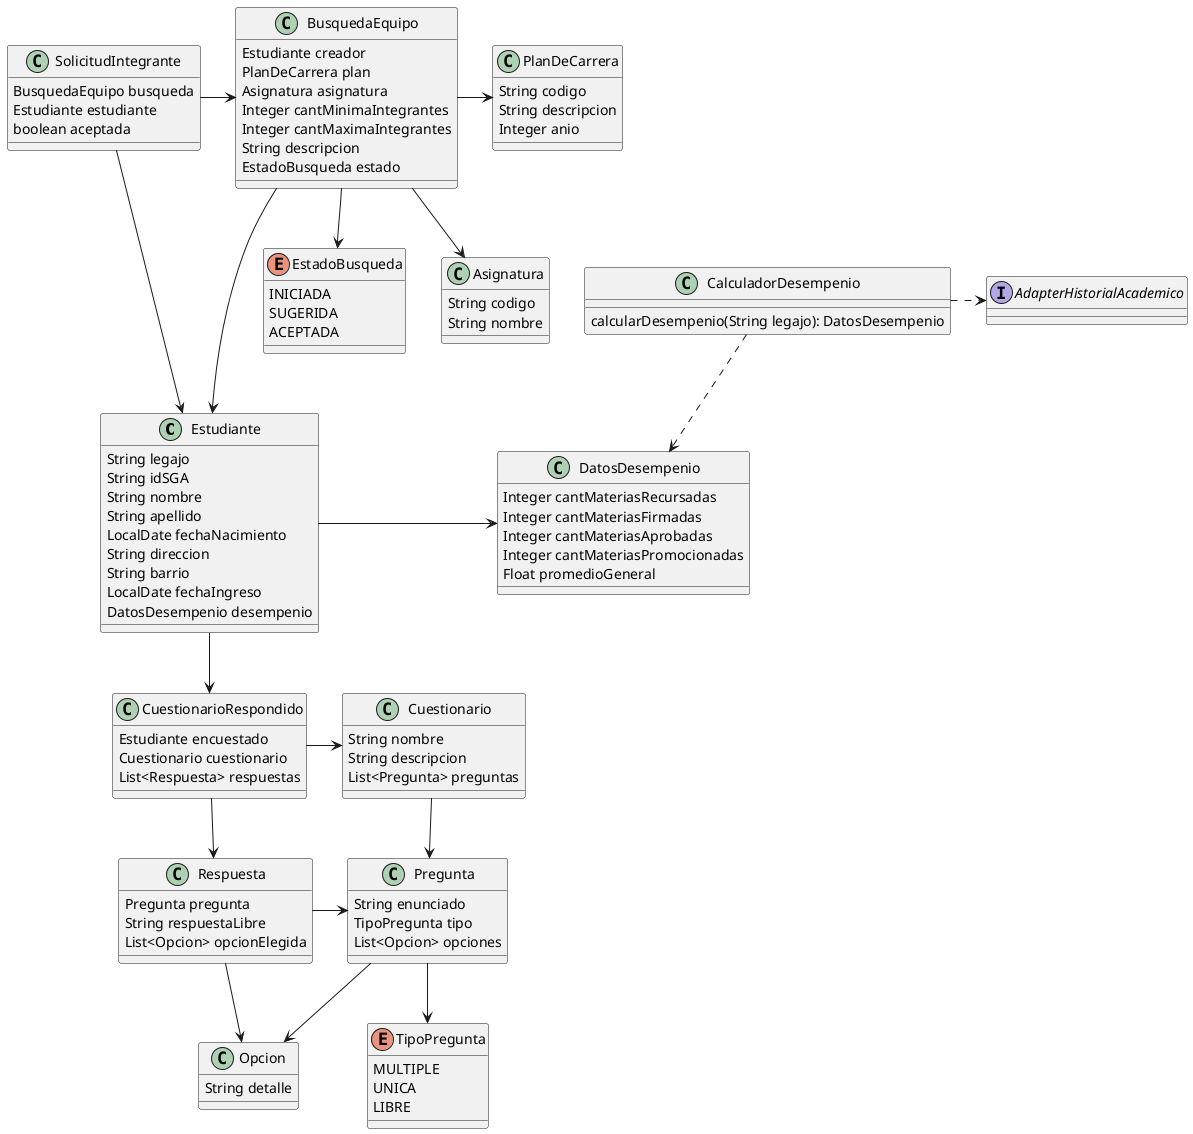 @startuml
'https://plantuml.com/class-diagram

class Estudiante {
    String legajo
    String idSGA
    String nombre
    String apellido
    LocalDate fechaNacimiento
    String direccion
    String barrio
    LocalDate fechaIngreso
    DatosDesempenio desempenio
}

Estudiante -> DatosDesempenio

class DatosDesempenio {
    Integer cantMateriasRecursadas
    Integer cantMateriasFirmadas
    Integer cantMateriasAprobadas
    Integer cantMateriasPromocionadas
    Float promedioGeneral
}

class CalculadorDesempenio {
    calcularDesempenio(String legajo): DatosDesempenio
}

interface AdapterHistorialAcademico

CalculadorDesempenio .> AdapterHistorialAcademico
CalculadorDesempenio ..> DatosDesempenio

class CuestionarioRespondido {
    Estudiante encuestado
    Cuestionario cuestionario
    List<Respuesta> respuestas
}

class Respuesta {
    Pregunta pregunta
    String respuestaLibre
    List<Opcion> opcionElegida
}

Estudiante --> CuestionarioRespondido
CuestionarioRespondido -> Cuestionario
CuestionarioRespondido --> Respuesta
Respuesta -> Pregunta
Respuesta --> Opcion

class Cuestionario {
    String nombre
    String descripcion
    List<Pregunta> preguntas
}

enum TipoPregunta {
    MULTIPLE
    UNICA
    LIBRE
}

class Pregunta {
    String enunciado
    TipoPregunta tipo
    List<Opcion> opciones
}

class Opcion {
    String detalle
}

Cuestionario -> Pregunta
Pregunta -> Opcion
Pregunta --> TipoPregunta

class BusquedaEquipo {
    Estudiante creador
    PlanDeCarrera plan
    Asignatura asignatura
    Integer cantMinimaIntegrantes
    Integer cantMaximaIntegrantes
    String descripcion
    EstadoBusqueda estado
}

enum EstadoBusqueda {
    INICIADA
    SUGERIDA
    ACEPTADA
}

class PlanDeCarrera {
    String codigo
    String descripcion
    Integer anio
}

class Asignatura {
    String codigo
    String nombre
}

BusquedaEquipo -> PlanDeCarrera
BusquedaEquipo --> Asignatura
BusquedaEquipo ---> Estudiante
BusquedaEquipo --> EstadoBusqueda

class SolicitudIntegrante {
    BusquedaEquipo busqueda
    Estudiante estudiante
    boolean aceptada
}

SolicitudIntegrante --> Estudiante
SolicitudIntegrante -> BusquedaEquipo

@enduml